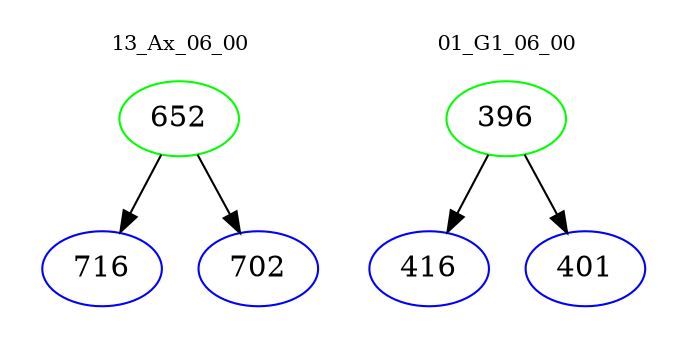 digraph{
subgraph cluster_0 {
color = white
label = "13_Ax_06_00";
fontsize=10;
T0_652 [label="652", color="green"]
T0_652 -> T0_716 [color="black"]
T0_716 [label="716", color="blue"]
T0_652 -> T0_702 [color="black"]
T0_702 [label="702", color="blue"]
}
subgraph cluster_1 {
color = white
label = "01_G1_06_00";
fontsize=10;
T1_396 [label="396", color="green"]
T1_396 -> T1_416 [color="black"]
T1_416 [label="416", color="blue"]
T1_396 -> T1_401 [color="black"]
T1_401 [label="401", color="blue"]
}
}
